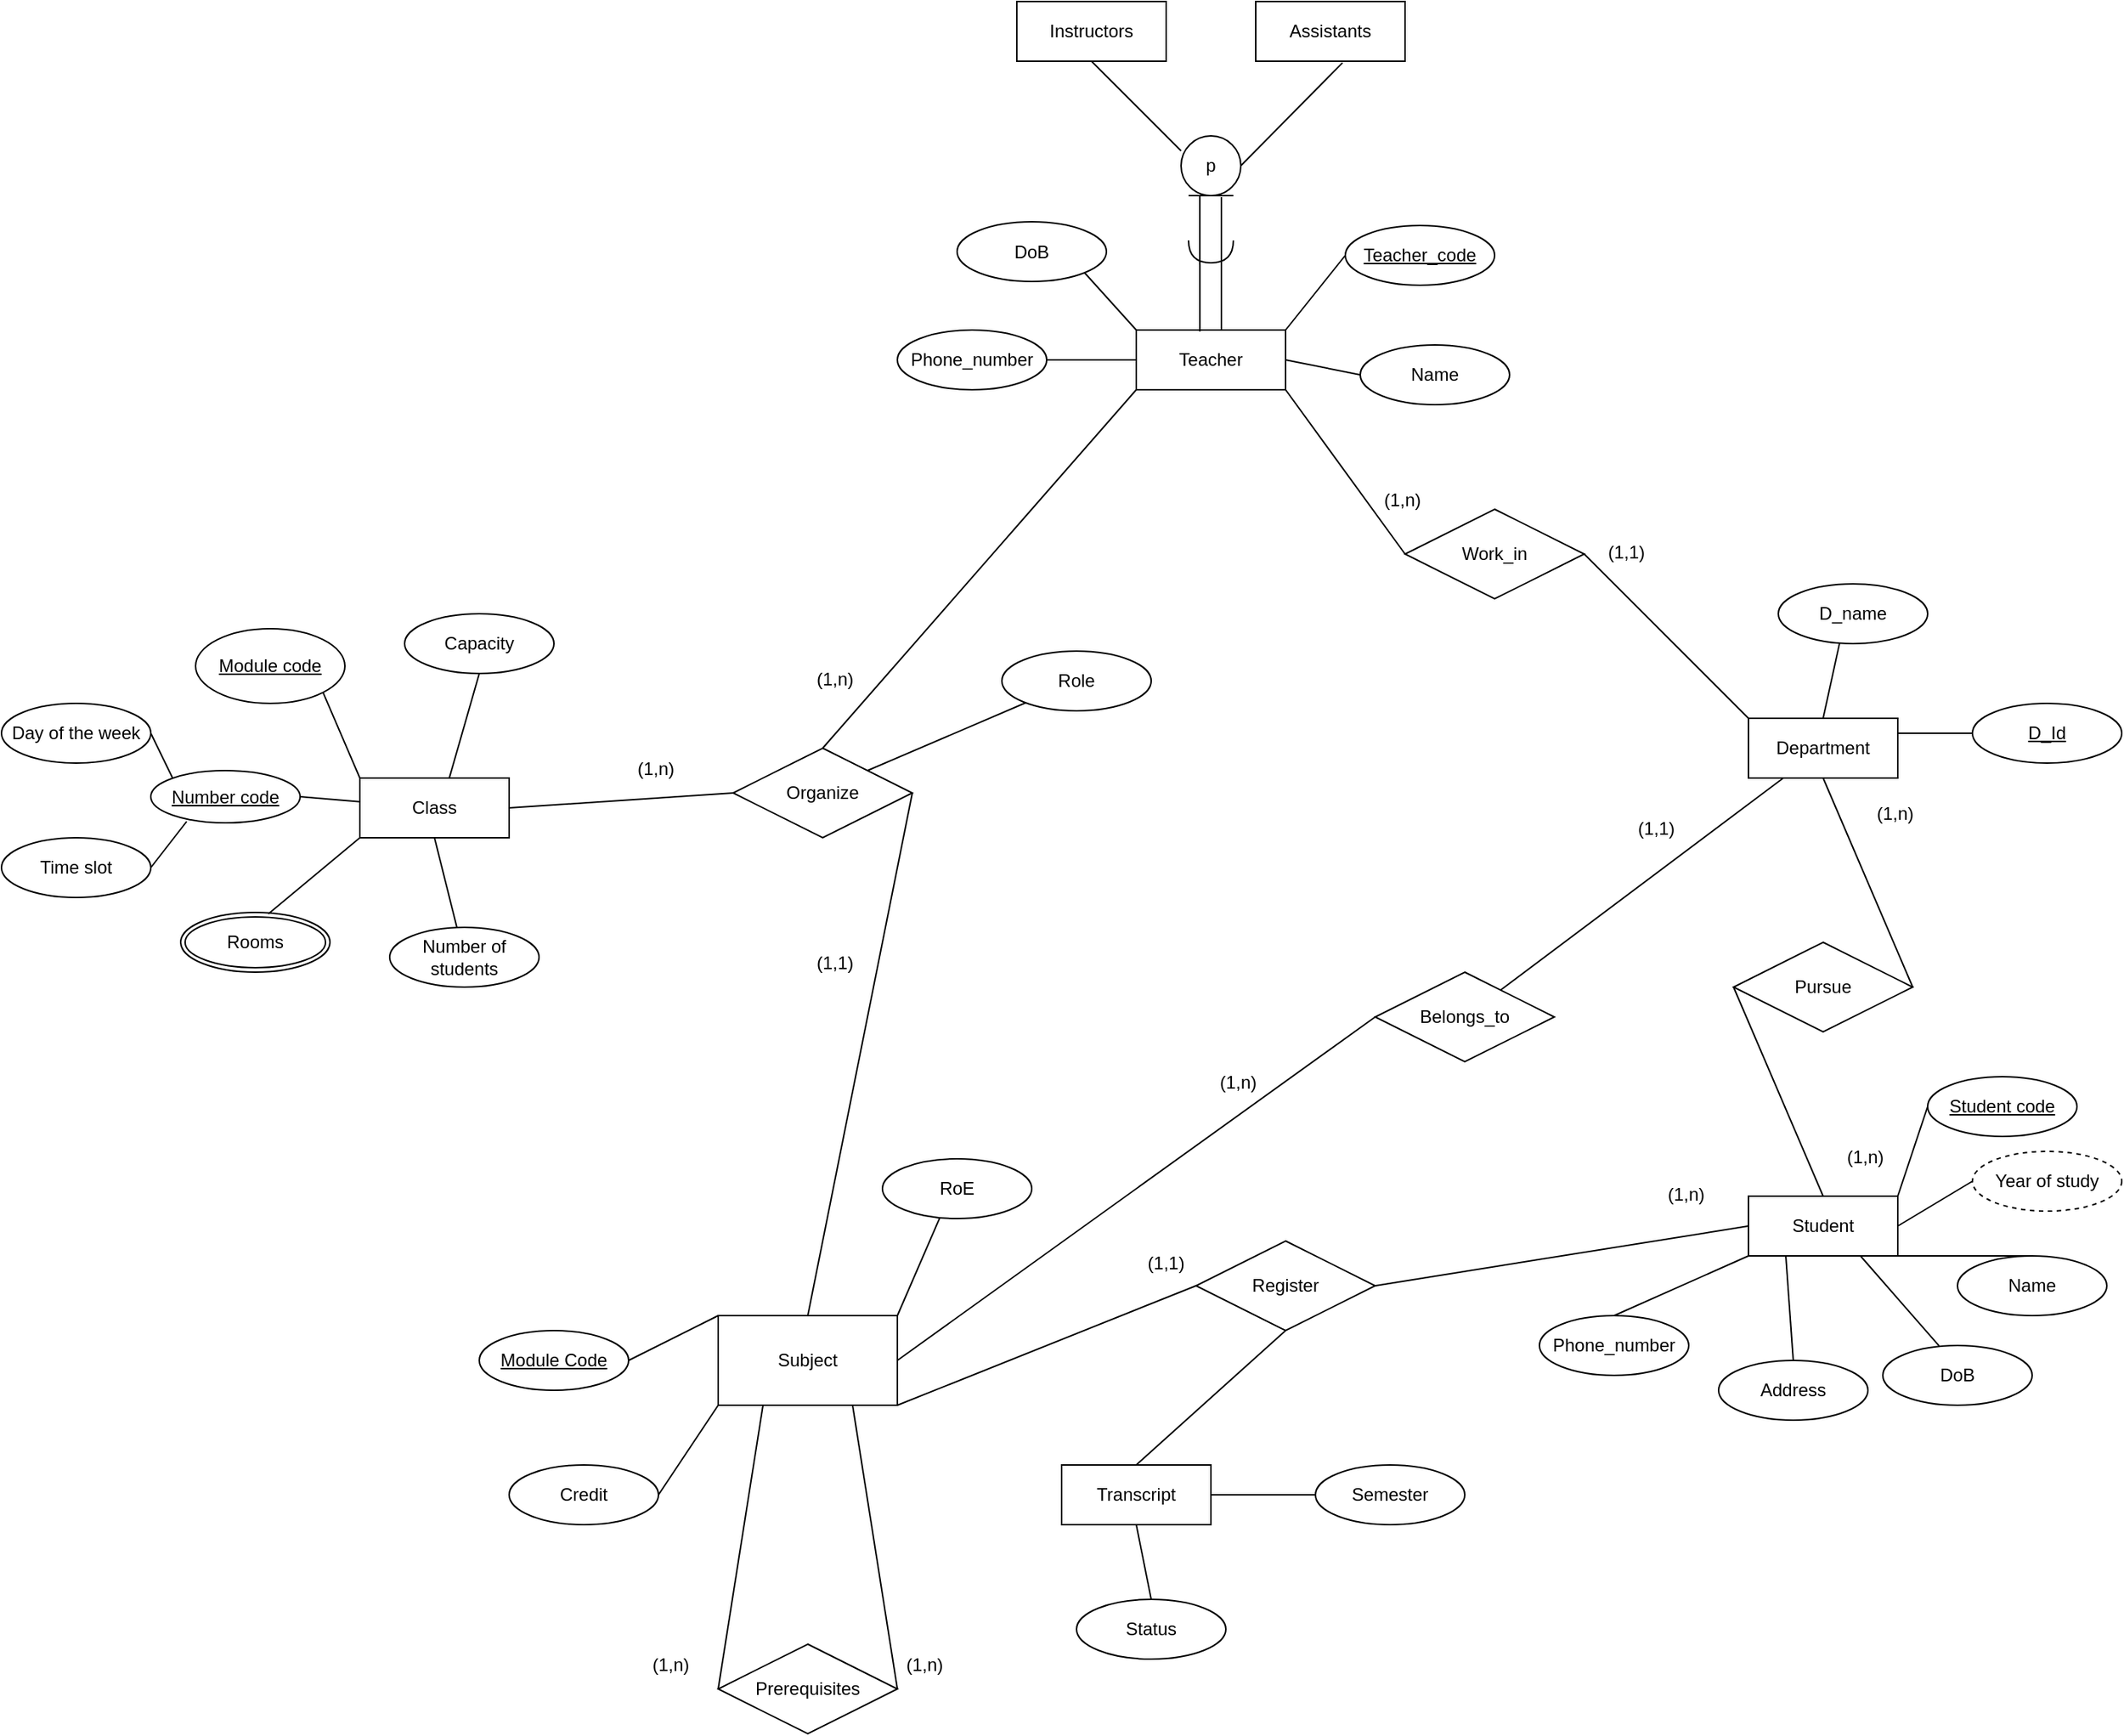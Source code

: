 <mxfile version="26.2.8">
  <diagram name="Trang-1" id="NKazr9CYUJBPmzPax3Bu">
    <mxGraphModel dx="2205" dy="2014" grid="1" gridSize="10" guides="1" tooltips="1" connect="1" arrows="1" fold="1" page="1" pageScale="1" pageWidth="827" pageHeight="1169" math="0" shadow="0">
      <root>
        <mxCell id="0" />
        <mxCell id="1" parent="0" />
        <mxCell id="vSpW32eqRQo1p6lTVh2Q-1" value="Subject" style="rounded=0;whiteSpace=wrap;html=1;" parent="1" vertex="1">
          <mxGeometry x="-160" y="650" width="120" height="60" as="geometry" />
        </mxCell>
        <mxCell id="vSpW32eqRQo1p6lTVh2Q-2" value="Module Code" style="ellipse;whiteSpace=wrap;html=1;align=center;fontStyle=4;" parent="1" vertex="1">
          <mxGeometry x="-320" y="660" width="100" height="40" as="geometry" />
        </mxCell>
        <mxCell id="vSpW32eqRQo1p6lTVh2Q-3" value="" style="endArrow=none;html=1;rounded=0;entryX=0;entryY=0;entryDx=0;entryDy=0;" parent="1" target="vSpW32eqRQo1p6lTVh2Q-1" edge="1">
          <mxGeometry width="50" height="50" relative="1" as="geometry">
            <mxPoint x="-220" y="680" as="sourcePoint" />
            <mxPoint x="440" y="340" as="targetPoint" />
          </mxGeometry>
        </mxCell>
        <mxCell id="vSpW32eqRQo1p6lTVh2Q-4" value="Belongs_to" style="shape=rhombus;perimeter=rhombusPerimeter;whiteSpace=wrap;html=1;align=center;" parent="1" vertex="1">
          <mxGeometry x="280" y="420" width="120" height="60" as="geometry" />
        </mxCell>
        <mxCell id="vSpW32eqRQo1p6lTVh2Q-5" value="" style="endArrow=none;html=1;rounded=0;entryX=0;entryY=0.5;entryDx=0;entryDy=0;exitX=1;exitY=0.5;exitDx=0;exitDy=0;" parent="1" source="vSpW32eqRQo1p6lTVh2Q-1" target="vSpW32eqRQo1p6lTVh2Q-4" edge="1">
          <mxGeometry relative="1" as="geometry">
            <mxPoint x="330" y="370" as="sourcePoint" />
            <mxPoint x="490" y="370" as="targetPoint" />
          </mxGeometry>
        </mxCell>
        <mxCell id="vSpW32eqRQo1p6lTVh2Q-6" value="" style="endArrow=none;html=1;rounded=0;" parent="1" source="vSpW32eqRQo1p6lTVh2Q-4" target="vSpW32eqRQo1p6lTVh2Q-7" edge="1">
          <mxGeometry relative="1" as="geometry">
            <mxPoint x="330" y="370" as="sourcePoint" />
            <mxPoint x="490" y="370" as="targetPoint" />
          </mxGeometry>
        </mxCell>
        <mxCell id="vSpW32eqRQo1p6lTVh2Q-7" value="Department" style="whiteSpace=wrap;html=1;align=center;" parent="1" vertex="1">
          <mxGeometry x="530" y="250" width="100" height="40" as="geometry" />
        </mxCell>
        <mxCell id="vSpW32eqRQo1p6lTVh2Q-8" value="(1,1)" style="text;strokeColor=none;fillColor=none;spacingLeft=4;spacingRight=4;overflow=hidden;rotatable=0;points=[[0,0.5],[1,0.5]];portConstraint=eastwest;fontSize=12;whiteSpace=wrap;html=1;" parent="1" vertex="1">
          <mxGeometry x="450" y="310" width="40" height="30" as="geometry" />
        </mxCell>
        <mxCell id="vSpW32eqRQo1p6lTVh2Q-9" value="(1,n)" style="text;strokeColor=none;fillColor=none;spacingLeft=4;spacingRight=4;overflow=hidden;rotatable=0;points=[[0,0.5],[1,0.5]];portConstraint=eastwest;fontSize=12;whiteSpace=wrap;html=1;" parent="1" vertex="1">
          <mxGeometry x="280" y="90" width="40" height="30" as="geometry" />
        </mxCell>
        <mxCell id="vSpW32eqRQo1p6lTVh2Q-10" value="Student" style="whiteSpace=wrap;html=1;align=center;" parent="1" vertex="1">
          <mxGeometry x="530" y="570" width="100" height="40" as="geometry" />
        </mxCell>
        <mxCell id="vSpW32eqRQo1p6lTVh2Q-11" value="Pursue" style="shape=rhombus;perimeter=rhombusPerimeter;whiteSpace=wrap;html=1;align=center;" parent="1" vertex="1">
          <mxGeometry x="520" y="400" width="120" height="60" as="geometry" />
        </mxCell>
        <mxCell id="vSpW32eqRQo1p6lTVh2Q-14" value="" style="endArrow=none;html=1;rounded=0;entryX=1;entryY=0.5;entryDx=0;entryDy=0;exitX=0.5;exitY=1;exitDx=0;exitDy=0;" parent="1" source="vSpW32eqRQo1p6lTVh2Q-7" target="vSpW32eqRQo1p6lTVh2Q-11" edge="1">
          <mxGeometry relative="1" as="geometry">
            <mxPoint x="330" y="370" as="sourcePoint" />
            <mxPoint x="490" y="370" as="targetPoint" />
          </mxGeometry>
        </mxCell>
        <mxCell id="vSpW32eqRQo1p6lTVh2Q-15" value="" style="endArrow=none;html=1;rounded=0;entryX=0.5;entryY=0;entryDx=0;entryDy=0;exitX=0;exitY=0.5;exitDx=0;exitDy=0;" parent="1" source="vSpW32eqRQo1p6lTVh2Q-11" target="vSpW32eqRQo1p6lTVh2Q-10" edge="1">
          <mxGeometry relative="1" as="geometry">
            <mxPoint x="330" y="370" as="sourcePoint" />
            <mxPoint x="490" y="370" as="targetPoint" />
          </mxGeometry>
        </mxCell>
        <mxCell id="vSpW32eqRQo1p6lTVh2Q-16" value="(1,n)" style="text;strokeColor=none;fillColor=none;spacingLeft=4;spacingRight=4;overflow=hidden;rotatable=0;points=[[0,0.5],[1,0.5]];portConstraint=eastwest;fontSize=12;whiteSpace=wrap;html=1;" parent="1" vertex="1">
          <mxGeometry x="610" y="300" width="40" height="30" as="geometry" />
        </mxCell>
        <mxCell id="vSpW32eqRQo1p6lTVh2Q-17" value="(1,n)" style="text;strokeColor=none;fillColor=none;spacingLeft=4;spacingRight=4;overflow=hidden;rotatable=0;points=[[0,0.5],[1,0.5]];portConstraint=eastwest;fontSize=12;whiteSpace=wrap;html=1;" parent="1" vertex="1">
          <mxGeometry x="590" y="530" width="40" height="30" as="geometry" />
        </mxCell>
        <mxCell id="vSpW32eqRQo1p6lTVh2Q-18" value="Student code" style="ellipse;whiteSpace=wrap;html=1;align=center;fontStyle=4;" parent="1" vertex="1">
          <mxGeometry x="650" y="490" width="100" height="40" as="geometry" />
        </mxCell>
        <mxCell id="vSpW32eqRQo1p6lTVh2Q-19" value="" style="endArrow=none;html=1;rounded=0;entryX=0;entryY=0.5;entryDx=0;entryDy=0;exitX=1;exitY=0;exitDx=0;exitDy=0;" parent="1" source="vSpW32eqRQo1p6lTVh2Q-10" target="vSpW32eqRQo1p6lTVh2Q-18" edge="1">
          <mxGeometry relative="1" as="geometry">
            <mxPoint x="330" y="370" as="sourcePoint" />
            <mxPoint x="490" y="370" as="targetPoint" />
          </mxGeometry>
        </mxCell>
        <mxCell id="vSpW32eqRQo1p6lTVh2Q-20" value="Year of study" style="ellipse;whiteSpace=wrap;html=1;align=center;dashed=1;" parent="1" vertex="1">
          <mxGeometry x="680" y="540" width="100" height="40" as="geometry" />
        </mxCell>
        <mxCell id="vSpW32eqRQo1p6lTVh2Q-21" value="" style="endArrow=none;html=1;rounded=0;entryX=0;entryY=0.5;entryDx=0;entryDy=0;exitX=1;exitY=0.5;exitDx=0;exitDy=0;" parent="1" source="vSpW32eqRQo1p6lTVh2Q-10" target="vSpW32eqRQo1p6lTVh2Q-20" edge="1">
          <mxGeometry relative="1" as="geometry">
            <mxPoint x="330" y="370" as="sourcePoint" />
            <mxPoint x="490" y="370" as="targetPoint" />
          </mxGeometry>
        </mxCell>
        <mxCell id="vSpW32eqRQo1p6lTVh2Q-23" value="Credit" style="ellipse;whiteSpace=wrap;html=1;align=center;" parent="1" vertex="1">
          <mxGeometry x="-300" y="750" width="100" height="40" as="geometry" />
        </mxCell>
        <mxCell id="vSpW32eqRQo1p6lTVh2Q-24" value="" style="endArrow=none;html=1;rounded=0;exitX=1;exitY=0.5;exitDx=0;exitDy=0;entryX=0;entryY=1;entryDx=0;entryDy=0;" parent="1" source="vSpW32eqRQo1p6lTVh2Q-23" target="vSpW32eqRQo1p6lTVh2Q-1" edge="1">
          <mxGeometry relative="1" as="geometry">
            <mxPoint x="340" y="360" as="sourcePoint" />
            <mxPoint x="500" y="360" as="targetPoint" />
          </mxGeometry>
        </mxCell>
        <mxCell id="vSpW32eqRQo1p6lTVh2Q-25" value="" style="endArrow=none;html=1;rounded=0;exitX=0;exitY=0.5;exitDx=0;exitDy=0;entryX=0.25;entryY=1;entryDx=0;entryDy=0;" parent="1" source="6daV8mBaT8eW-QT_xPf7-5" target="vSpW32eqRQo1p6lTVh2Q-1" edge="1">
          <mxGeometry relative="1" as="geometry">
            <mxPoint x="240" y="150" as="sourcePoint" />
            <mxPoint x="500" y="360" as="targetPoint" />
          </mxGeometry>
        </mxCell>
        <mxCell id="vSpW32eqRQo1p6lTVh2Q-27" value="RoE" style="ellipse;whiteSpace=wrap;html=1;align=center;" parent="1" vertex="1">
          <mxGeometry x="-50" y="545" width="100" height="40" as="geometry" />
        </mxCell>
        <mxCell id="vSpW32eqRQo1p6lTVh2Q-28" value="" style="endArrow=none;html=1;rounded=0;exitX=1;exitY=0;exitDx=0;exitDy=0;entryX=0.383;entryY=0.992;entryDx=0;entryDy=0;entryPerimeter=0;" parent="1" source="vSpW32eqRQo1p6lTVh2Q-1" target="vSpW32eqRQo1p6lTVh2Q-27" edge="1">
          <mxGeometry relative="1" as="geometry">
            <mxPoint x="340" y="360" as="sourcePoint" />
            <mxPoint x="500" y="360" as="targetPoint" />
          </mxGeometry>
        </mxCell>
        <mxCell id="vSpW32eqRQo1p6lTVh2Q-29" value="Register" style="shape=rhombus;perimeter=rhombusPerimeter;whiteSpace=wrap;html=1;align=center;" parent="1" vertex="1">
          <mxGeometry x="160" y="600" width="120" height="60" as="geometry" />
        </mxCell>
        <mxCell id="vSpW32eqRQo1p6lTVh2Q-30" value="" style="endArrow=none;html=1;rounded=0;exitX=1;exitY=1;exitDx=0;exitDy=0;entryX=0;entryY=0.5;entryDx=0;entryDy=0;" parent="1" source="vSpW32eqRQo1p6lTVh2Q-1" target="vSpW32eqRQo1p6lTVh2Q-29" edge="1">
          <mxGeometry relative="1" as="geometry">
            <mxPoint x="340" y="360" as="sourcePoint" />
            <mxPoint x="500" y="360" as="targetPoint" />
          </mxGeometry>
        </mxCell>
        <mxCell id="vSpW32eqRQo1p6lTVh2Q-31" value="" style="endArrow=none;html=1;rounded=0;exitX=1;exitY=0.5;exitDx=0;exitDy=0;entryX=0;entryY=0.5;entryDx=0;entryDy=0;" parent="1" source="vSpW32eqRQo1p6lTVh2Q-29" target="vSpW32eqRQo1p6lTVh2Q-10" edge="1">
          <mxGeometry relative="1" as="geometry">
            <mxPoint x="340" y="360" as="sourcePoint" />
            <mxPoint x="500" y="360" as="targetPoint" />
          </mxGeometry>
        </mxCell>
        <mxCell id="vSpW32eqRQo1p6lTVh2Q-32" value="(1,n)" style="text;strokeColor=none;fillColor=none;spacingLeft=4;spacingRight=4;overflow=hidden;rotatable=0;points=[[0,0.5],[1,0.5]];portConstraint=eastwest;fontSize=12;whiteSpace=wrap;html=1;" parent="1" vertex="1">
          <mxGeometry x="170" y="480" width="40" height="30" as="geometry" />
        </mxCell>
        <mxCell id="vSpW32eqRQo1p6lTVh2Q-33" value="(1,n)" style="text;strokeColor=none;fillColor=none;spacingLeft=4;spacingRight=4;overflow=hidden;rotatable=0;points=[[0,0.5],[1,0.5]];portConstraint=eastwest;fontSize=12;whiteSpace=wrap;html=1;" parent="1" vertex="1">
          <mxGeometry x="470" y="555" width="40" height="30" as="geometry" />
        </mxCell>
        <mxCell id="vSpW32eqRQo1p6lTVh2Q-34" value="" style="endArrow=none;html=1;rounded=0;entryX=0.5;entryY=1;entryDx=0;entryDy=0;exitX=0.5;exitY=0;exitDx=0;exitDy=0;" parent="1" source="vSpW32eqRQo1p6lTVh2Q-35" target="vSpW32eqRQo1p6lTVh2Q-29" edge="1">
          <mxGeometry relative="1" as="geometry">
            <mxPoint x="120" y="570" as="sourcePoint" />
            <mxPoint x="500" y="360" as="targetPoint" />
          </mxGeometry>
        </mxCell>
        <mxCell id="vSpW32eqRQo1p6lTVh2Q-35" value="Transcript" style="whiteSpace=wrap;html=1;align=center;" parent="1" vertex="1">
          <mxGeometry x="70" y="750" width="100" height="40" as="geometry" />
        </mxCell>
        <mxCell id="vSpW32eqRQo1p6lTVh2Q-36" value="Semester" style="ellipse;whiteSpace=wrap;html=1;align=center;" parent="1" vertex="1">
          <mxGeometry x="240" y="750" width="100" height="40" as="geometry" />
        </mxCell>
        <mxCell id="vSpW32eqRQo1p6lTVh2Q-37" value="" style="endArrow=none;html=1;rounded=0;exitX=1;exitY=0.5;exitDx=0;exitDy=0;entryX=0;entryY=0.5;entryDx=0;entryDy=0;" parent="1" source="vSpW32eqRQo1p6lTVh2Q-35" target="vSpW32eqRQo1p6lTVh2Q-36" edge="1">
          <mxGeometry relative="1" as="geometry">
            <mxPoint x="340" y="360" as="sourcePoint" />
            <mxPoint x="500" y="360" as="targetPoint" />
          </mxGeometry>
        </mxCell>
        <mxCell id="vSpW32eqRQo1p6lTVh2Q-38" value="Status" style="ellipse;whiteSpace=wrap;html=1;align=center;" parent="1" vertex="1">
          <mxGeometry x="80" y="840" width="100" height="40" as="geometry" />
        </mxCell>
        <mxCell id="vSpW32eqRQo1p6lTVh2Q-39" value="" style="endArrow=none;html=1;rounded=0;exitX=0.5;exitY=1;exitDx=0;exitDy=0;entryX=0.5;entryY=0;entryDx=0;entryDy=0;" parent="1" source="vSpW32eqRQo1p6lTVh2Q-35" target="vSpW32eqRQo1p6lTVh2Q-38" edge="1">
          <mxGeometry relative="1" as="geometry">
            <mxPoint x="340" y="460" as="sourcePoint" />
            <mxPoint x="500" y="460" as="targetPoint" />
          </mxGeometry>
        </mxCell>
        <mxCell id="vSpW32eqRQo1p6lTVh2Q-40" value="Name" style="ellipse;whiteSpace=wrap;html=1;align=center;" parent="1" vertex="1">
          <mxGeometry x="670" y="610" width="100" height="40" as="geometry" />
        </mxCell>
        <mxCell id="vSpW32eqRQo1p6lTVh2Q-41" value="" style="endArrow=none;html=1;rounded=0;entryX=0.5;entryY=0;entryDx=0;entryDy=0;exitX=1;exitY=1;exitDx=0;exitDy=0;" parent="1" source="vSpW32eqRQo1p6lTVh2Q-10" target="vSpW32eqRQo1p6lTVh2Q-40" edge="1">
          <mxGeometry relative="1" as="geometry">
            <mxPoint x="340" y="460" as="sourcePoint" />
            <mxPoint x="500" y="460" as="targetPoint" />
          </mxGeometry>
        </mxCell>
        <mxCell id="vSpW32eqRQo1p6lTVh2Q-42" value="Phone_number" style="ellipse;whiteSpace=wrap;html=1;align=center;" parent="1" vertex="1">
          <mxGeometry x="390" y="650" width="100" height="40" as="geometry" />
        </mxCell>
        <mxCell id="vSpW32eqRQo1p6lTVh2Q-43" value="Address" style="ellipse;whiteSpace=wrap;html=1;align=center;" parent="1" vertex="1">
          <mxGeometry x="510" y="680" width="100" height="40" as="geometry" />
        </mxCell>
        <mxCell id="vSpW32eqRQo1p6lTVh2Q-44" value="DoB" style="ellipse;whiteSpace=wrap;html=1;align=center;" parent="1" vertex="1">
          <mxGeometry x="620" y="670" width="100" height="40" as="geometry" />
        </mxCell>
        <mxCell id="vSpW32eqRQo1p6lTVh2Q-45" value="" style="endArrow=none;html=1;rounded=0;entryX=0.377;entryY=0.008;entryDx=0;entryDy=0;entryPerimeter=0;exitX=0.75;exitY=1;exitDx=0;exitDy=0;" parent="1" source="vSpW32eqRQo1p6lTVh2Q-10" target="vSpW32eqRQo1p6lTVh2Q-44" edge="1">
          <mxGeometry relative="1" as="geometry">
            <mxPoint x="340" y="460" as="sourcePoint" />
            <mxPoint x="500" y="460" as="targetPoint" />
          </mxGeometry>
        </mxCell>
        <mxCell id="vSpW32eqRQo1p6lTVh2Q-46" value="" style="endArrow=none;html=1;rounded=0;entryX=0.5;entryY=0;entryDx=0;entryDy=0;exitX=0.25;exitY=1;exitDx=0;exitDy=0;" parent="1" source="vSpW32eqRQo1p6lTVh2Q-10" target="vSpW32eqRQo1p6lTVh2Q-43" edge="1">
          <mxGeometry relative="1" as="geometry">
            <mxPoint x="340" y="460" as="sourcePoint" />
            <mxPoint x="500" y="460" as="targetPoint" />
          </mxGeometry>
        </mxCell>
        <mxCell id="vSpW32eqRQo1p6lTVh2Q-47" value="" style="endArrow=none;html=1;rounded=0;entryX=0.5;entryY=0;entryDx=0;entryDy=0;exitX=0;exitY=1;exitDx=0;exitDy=0;" parent="1" source="vSpW32eqRQo1p6lTVh2Q-10" target="vSpW32eqRQo1p6lTVh2Q-42" edge="1">
          <mxGeometry relative="1" as="geometry">
            <mxPoint x="340" y="460" as="sourcePoint" />
            <mxPoint x="500" y="460" as="targetPoint" />
          </mxGeometry>
        </mxCell>
        <mxCell id="vSpW32eqRQo1p6lTVh2Q-48" value="D_name" style="ellipse;whiteSpace=wrap;html=1;align=center;" parent="1" vertex="1">
          <mxGeometry x="550" y="160" width="100" height="40" as="geometry" />
        </mxCell>
        <mxCell id="vSpW32eqRQo1p6lTVh2Q-49" value="" style="endArrow=none;html=1;rounded=0;entryX=0.41;entryY=0.992;entryDx=0;entryDy=0;entryPerimeter=0;exitX=0.5;exitY=0;exitDx=0;exitDy=0;" parent="1" source="vSpW32eqRQo1p6lTVh2Q-7" target="vSpW32eqRQo1p6lTVh2Q-48" edge="1">
          <mxGeometry relative="1" as="geometry">
            <mxPoint x="340" y="460" as="sourcePoint" />
            <mxPoint x="500" y="460" as="targetPoint" />
          </mxGeometry>
        </mxCell>
        <mxCell id="vSpW32eqRQo1p6lTVh2Q-50" value="(1,1)" style="text;html=1;align=center;verticalAlign=middle;whiteSpace=wrap;rounded=0;" parent="1" vertex="1">
          <mxGeometry x="110" y="600" width="60" height="30" as="geometry" />
        </mxCell>
        <mxCell id="vSpW32eqRQo1p6lTVh2Q-51" value="Class" style="whiteSpace=wrap;html=1;align=center;" parent="1" vertex="1">
          <mxGeometry x="-400" y="290" width="100" height="40" as="geometry" />
        </mxCell>
        <mxCell id="vSpW32eqRQo1p6lTVh2Q-52" value="Number code" style="ellipse;whiteSpace=wrap;html=1;align=center;fontStyle=4;" parent="1" vertex="1">
          <mxGeometry x="-540" y="285" width="100" height="35" as="geometry" />
        </mxCell>
        <mxCell id="vSpW32eqRQo1p6lTVh2Q-53" value="Module code" style="ellipse;whiteSpace=wrap;html=1;align=center;fontStyle=4;" parent="1" vertex="1">
          <mxGeometry x="-510" y="190" width="100" height="50" as="geometry" />
        </mxCell>
        <mxCell id="vSpW32eqRQo1p6lTVh2Q-54" value="Day of the week" style="ellipse;whiteSpace=wrap;html=1;align=center;" parent="1" vertex="1">
          <mxGeometry x="-640" y="240" width="100" height="40" as="geometry" />
        </mxCell>
        <mxCell id="vSpW32eqRQo1p6lTVh2Q-55" value="Time slot" style="ellipse;whiteSpace=wrap;html=1;align=center;" parent="1" vertex="1">
          <mxGeometry x="-640" y="330" width="100" height="40" as="geometry" />
        </mxCell>
        <mxCell id="vSpW32eqRQo1p6lTVh2Q-56" value="Rooms" style="ellipse;shape=doubleEllipse;margin=3;whiteSpace=wrap;html=1;align=center;" parent="1" vertex="1">
          <mxGeometry x="-520" y="380" width="100" height="40" as="geometry" />
        </mxCell>
        <mxCell id="vSpW32eqRQo1p6lTVh2Q-57" value="" style="endArrow=none;html=1;rounded=0;exitX=0.587;exitY=0.025;exitDx=0;exitDy=0;exitPerimeter=0;entryX=0;entryY=1;entryDx=0;entryDy=0;" parent="1" source="vSpW32eqRQo1p6lTVh2Q-56" target="vSpW32eqRQo1p6lTVh2Q-51" edge="1">
          <mxGeometry relative="1" as="geometry">
            <mxPoint x="-120" y="350" as="sourcePoint" />
            <mxPoint x="40" y="350" as="targetPoint" />
          </mxGeometry>
        </mxCell>
        <mxCell id="vSpW32eqRQo1p6lTVh2Q-58" value="" style="endArrow=none;html=1;rounded=0;exitX=1;exitY=0.5;exitDx=0;exitDy=0;entryX=0.24;entryY=0.975;entryDx=0;entryDy=0;entryPerimeter=0;" parent="1" source="vSpW32eqRQo1p6lTVh2Q-55" target="vSpW32eqRQo1p6lTVh2Q-52" edge="1">
          <mxGeometry relative="1" as="geometry">
            <mxPoint x="-120" y="350" as="sourcePoint" />
            <mxPoint x="40" y="350" as="targetPoint" />
          </mxGeometry>
        </mxCell>
        <mxCell id="vSpW32eqRQo1p6lTVh2Q-59" value="" style="endArrow=none;html=1;rounded=0;exitX=1;exitY=0.5;exitDx=0;exitDy=0;entryX=0;entryY=0;entryDx=0;entryDy=0;" parent="1" source="vSpW32eqRQo1p6lTVh2Q-54" target="vSpW32eqRQo1p6lTVh2Q-52" edge="1">
          <mxGeometry relative="1" as="geometry">
            <mxPoint x="-120" y="350" as="sourcePoint" />
            <mxPoint x="40" y="350" as="targetPoint" />
          </mxGeometry>
        </mxCell>
        <mxCell id="vSpW32eqRQo1p6lTVh2Q-60" value="" style="endArrow=none;html=1;rounded=0;exitX=1;exitY=1;exitDx=0;exitDy=0;entryX=0;entryY=0;entryDx=0;entryDy=0;" parent="1" source="vSpW32eqRQo1p6lTVh2Q-53" target="vSpW32eqRQo1p6lTVh2Q-51" edge="1">
          <mxGeometry relative="1" as="geometry">
            <mxPoint x="-120" y="350" as="sourcePoint" />
            <mxPoint x="40" y="350" as="targetPoint" />
          </mxGeometry>
        </mxCell>
        <mxCell id="vSpW32eqRQo1p6lTVh2Q-61" value="" style="endArrow=none;html=1;rounded=0;exitX=1;exitY=0.5;exitDx=0;exitDy=0;" parent="1" source="vSpW32eqRQo1p6lTVh2Q-52" target="vSpW32eqRQo1p6lTVh2Q-51" edge="1">
          <mxGeometry relative="1" as="geometry">
            <mxPoint x="-120" y="350" as="sourcePoint" />
            <mxPoint x="40" y="350" as="targetPoint" />
          </mxGeometry>
        </mxCell>
        <mxCell id="vSpW32eqRQo1p6lTVh2Q-63" value="" style="endArrow=none;html=1;rounded=0;exitX=0.5;exitY=1;exitDx=0;exitDy=0;" parent="1" source="vSpW32eqRQo1p6lTVh2Q-51" target="6daV8mBaT8eW-QT_xPf7-2" edge="1">
          <mxGeometry relative="1" as="geometry">
            <mxPoint x="-120" y="350" as="sourcePoint" />
            <mxPoint x="-340" y="410" as="targetPoint" />
          </mxGeometry>
        </mxCell>
        <mxCell id="vSpW32eqRQo1p6lTVh2Q-64" value="Organize" style="shape=rhombus;perimeter=rhombusPerimeter;whiteSpace=wrap;html=1;align=center;" parent="1" vertex="1">
          <mxGeometry x="-150" y="270" width="120" height="60" as="geometry" />
        </mxCell>
        <mxCell id="vSpW32eqRQo1p6lTVh2Q-65" value="" style="endArrow=none;html=1;rounded=0;exitX=1;exitY=0.5;exitDx=0;exitDy=0;entryX=0;entryY=0.5;entryDx=0;entryDy=0;" parent="1" source="vSpW32eqRQo1p6lTVh2Q-51" target="vSpW32eqRQo1p6lTVh2Q-64" edge="1">
          <mxGeometry relative="1" as="geometry">
            <mxPoint x="80" y="460" as="sourcePoint" />
            <mxPoint x="240" y="460" as="targetPoint" />
          </mxGeometry>
        </mxCell>
        <mxCell id="vSpW32eqRQo1p6lTVh2Q-66" value="" style="endArrow=none;html=1;rounded=0;exitX=1;exitY=0.5;exitDx=0;exitDy=0;entryX=0.5;entryY=0;entryDx=0;entryDy=0;" parent="1" source="vSpW32eqRQo1p6lTVh2Q-64" target="vSpW32eqRQo1p6lTVh2Q-1" edge="1">
          <mxGeometry relative="1" as="geometry">
            <mxPoint x="80" y="460" as="sourcePoint" />
            <mxPoint x="240" y="460" as="targetPoint" />
          </mxGeometry>
        </mxCell>
        <mxCell id="vSpW32eqRQo1p6lTVh2Q-67" value="(1,1)" style="text;strokeColor=none;fillColor=none;spacingLeft=4;spacingRight=4;overflow=hidden;rotatable=0;points=[[0,0.5],[1,0.5]];portConstraint=eastwest;fontSize=12;whiteSpace=wrap;html=1;" parent="1" vertex="1">
          <mxGeometry x="-100" y="400" width="40" height="30" as="geometry" />
        </mxCell>
        <mxCell id="vSpW32eqRQo1p6lTVh2Q-68" value="(1,n)" style="text;strokeColor=none;fillColor=none;spacingLeft=4;spacingRight=4;overflow=hidden;rotatable=0;points=[[0,0.5],[1,0.5]];portConstraint=eastwest;fontSize=12;whiteSpace=wrap;html=1;" parent="1" vertex="1">
          <mxGeometry x="-220" y="270" width="40" height="30" as="geometry" />
        </mxCell>
        <mxCell id="6daV8mBaT8eW-QT_xPf7-1" value="Capacity" style="ellipse;whiteSpace=wrap;html=1;align=center;" vertex="1" parent="1">
          <mxGeometry x="-370" y="180" width="100" height="40" as="geometry" />
        </mxCell>
        <mxCell id="6daV8mBaT8eW-QT_xPf7-2" value="Number of students" style="ellipse;whiteSpace=wrap;html=1;align=center;" vertex="1" parent="1">
          <mxGeometry x="-380" y="390" width="100" height="40" as="geometry" />
        </mxCell>
        <mxCell id="6daV8mBaT8eW-QT_xPf7-4" value="" style="endArrow=none;html=1;rounded=0;exitX=0.5;exitY=1;exitDx=0;exitDy=0;entryX=0.6;entryY=-0.008;entryDx=0;entryDy=0;entryPerimeter=0;" edge="1" parent="1" source="6daV8mBaT8eW-QT_xPf7-1" target="vSpW32eqRQo1p6lTVh2Q-51">
          <mxGeometry relative="1" as="geometry">
            <mxPoint x="-120" y="390" as="sourcePoint" />
            <mxPoint x="40" y="390" as="targetPoint" />
          </mxGeometry>
        </mxCell>
        <mxCell id="6daV8mBaT8eW-QT_xPf7-5" value="Prerequisites" style="shape=rhombus;perimeter=rhombusPerimeter;whiteSpace=wrap;html=1;align=center;" vertex="1" parent="1">
          <mxGeometry x="-160" y="870" width="120" height="60" as="geometry" />
        </mxCell>
        <mxCell id="6daV8mBaT8eW-QT_xPf7-6" value="" style="endArrow=none;html=1;rounded=0;entryX=0.75;entryY=1;entryDx=0;entryDy=0;exitX=1;exitY=0.5;exitDx=0;exitDy=0;" edge="1" parent="1" source="6daV8mBaT8eW-QT_xPf7-5" target="vSpW32eqRQo1p6lTVh2Q-1">
          <mxGeometry relative="1" as="geometry">
            <mxPoint x="180" as="sourcePoint" />
            <mxPoint x="340" as="targetPoint" />
          </mxGeometry>
        </mxCell>
        <mxCell id="6daV8mBaT8eW-QT_xPf7-7" value="(1,n)" style="text;strokeColor=none;fillColor=none;spacingLeft=4;spacingRight=4;overflow=hidden;rotatable=0;points=[[0,0.5],[1,0.5]];portConstraint=eastwest;fontSize=12;whiteSpace=wrap;html=1;" vertex="1" parent="1">
          <mxGeometry x="-40" y="870" width="40" height="30" as="geometry" />
        </mxCell>
        <mxCell id="6daV8mBaT8eW-QT_xPf7-8" value="(1,n)" style="text;strokeColor=none;fillColor=none;spacingLeft=4;spacingRight=4;overflow=hidden;rotatable=0;points=[[0,0.5],[1,0.5]];portConstraint=eastwest;fontSize=12;whiteSpace=wrap;html=1;" vertex="1" parent="1">
          <mxGeometry x="-210" y="870" width="40" height="30" as="geometry" />
        </mxCell>
        <mxCell id="6daV8mBaT8eW-QT_xPf7-9" value="D_Id" style="ellipse;whiteSpace=wrap;html=1;align=center;fontStyle=4;" vertex="1" parent="1">
          <mxGeometry x="680" y="240" width="100" height="40" as="geometry" />
        </mxCell>
        <mxCell id="6daV8mBaT8eW-QT_xPf7-10" value="" style="endArrow=none;html=1;rounded=0;entryX=0;entryY=0.5;entryDx=0;entryDy=0;exitX=1;exitY=0.25;exitDx=0;exitDy=0;" edge="1" parent="1" source="vSpW32eqRQo1p6lTVh2Q-7" target="6daV8mBaT8eW-QT_xPf7-9">
          <mxGeometry relative="1" as="geometry">
            <mxPoint x="20" y="300" as="sourcePoint" />
            <mxPoint x="180" y="300" as="targetPoint" />
          </mxGeometry>
        </mxCell>
        <mxCell id="6daV8mBaT8eW-QT_xPf7-12" style="edgeStyle=orthogonalEdgeStyle;rounded=0;orthogonalLoop=1;jettySize=auto;html=1;exitX=0.5;exitY=1;exitDx=0;exitDy=0;" edge="1" parent="1" source="vSpW32eqRQo1p6lTVh2Q-23" target="vSpW32eqRQo1p6lTVh2Q-23">
          <mxGeometry relative="1" as="geometry" />
        </mxCell>
        <mxCell id="6daV8mBaT8eW-QT_xPf7-15" value="Teacher" style="whiteSpace=wrap;html=1;align=center;" vertex="1" parent="1">
          <mxGeometry x="120" y="-10" width="100" height="40" as="geometry" />
        </mxCell>
        <mxCell id="6daV8mBaT8eW-QT_xPf7-16" value="" style="shape=requiredInterface;html=1;verticalLabelPosition=bottom;sketch=0;direction=south;" vertex="1" parent="1">
          <mxGeometry x="155" y="-70" width="30" height="15" as="geometry" />
        </mxCell>
        <mxCell id="6daV8mBaT8eW-QT_xPf7-17" value="p" style="ellipse;shape=umlEntity;whiteSpace=wrap;html=1;" vertex="1" parent="1">
          <mxGeometry x="150" y="-140" width="40" height="40" as="geometry" />
        </mxCell>
        <mxCell id="6daV8mBaT8eW-QT_xPf7-20" value="" style="endArrow=none;html=1;rounded=0;entryX=0.426;entryY=0.026;entryDx=0;entryDy=0;exitX=0.314;exitY=1.013;exitDx=0;exitDy=0;exitPerimeter=0;entryPerimeter=0;" edge="1" parent="1" source="6daV8mBaT8eW-QT_xPf7-17" target="6daV8mBaT8eW-QT_xPf7-15">
          <mxGeometry relative="1" as="geometry">
            <mxPoint x="20" y="50" as="sourcePoint" />
            <mxPoint x="180" y="50" as="targetPoint" />
          </mxGeometry>
        </mxCell>
        <mxCell id="6daV8mBaT8eW-QT_xPf7-22" value="" style="endArrow=none;html=1;rounded=0;exitX=0.675;exitY=1.026;exitDx=0;exitDy=0;exitPerimeter=0;" edge="1" parent="1" source="6daV8mBaT8eW-QT_xPf7-17">
          <mxGeometry relative="1" as="geometry">
            <mxPoint x="180" y="-100" as="sourcePoint" />
            <mxPoint x="177" y="-10" as="targetPoint" />
          </mxGeometry>
        </mxCell>
        <mxCell id="6daV8mBaT8eW-QT_xPf7-27" value="Instructors" style="whiteSpace=wrap;html=1;align=center;" vertex="1" parent="1">
          <mxGeometry x="40" y="-230" width="100" height="40" as="geometry" />
        </mxCell>
        <mxCell id="6daV8mBaT8eW-QT_xPf7-28" value="Assistants" style="whiteSpace=wrap;html=1;align=center;" vertex="1" parent="1">
          <mxGeometry x="200" y="-230" width="100" height="40" as="geometry" />
        </mxCell>
        <mxCell id="6daV8mBaT8eW-QT_xPf7-29" value="" style="endArrow=none;html=1;rounded=0;entryX=1;entryY=0.5;entryDx=0;entryDy=0;exitX=0.581;exitY=1.026;exitDx=0;exitDy=0;exitPerimeter=0;" edge="1" parent="1" source="6daV8mBaT8eW-QT_xPf7-28" target="6daV8mBaT8eW-QT_xPf7-17">
          <mxGeometry relative="1" as="geometry">
            <mxPoint x="50" y="-170" as="sourcePoint" />
            <mxPoint x="210" y="-170" as="targetPoint" />
          </mxGeometry>
        </mxCell>
        <mxCell id="6daV8mBaT8eW-QT_xPf7-30" value="" style="endArrow=none;html=1;rounded=0;entryX=0;entryY=0.25;entryDx=0;entryDy=0;entryPerimeter=0;exitX=0.5;exitY=1;exitDx=0;exitDy=0;" edge="1" parent="1" source="6daV8mBaT8eW-QT_xPf7-27" target="6daV8mBaT8eW-QT_xPf7-17">
          <mxGeometry relative="1" as="geometry">
            <mxPoint x="50" y="-170" as="sourcePoint" />
            <mxPoint x="210" y="-170" as="targetPoint" />
          </mxGeometry>
        </mxCell>
        <mxCell id="6daV8mBaT8eW-QT_xPf7-31" value="Work_in" style="shape=rhombus;perimeter=rhombusPerimeter;whiteSpace=wrap;html=1;align=center;" vertex="1" parent="1">
          <mxGeometry x="300" y="110" width="120" height="60" as="geometry" />
        </mxCell>
        <mxCell id="6daV8mBaT8eW-QT_xPf7-32" value="" style="endArrow=none;html=1;rounded=0;entryX=0;entryY=0;entryDx=0;entryDy=0;exitX=1;exitY=0.5;exitDx=0;exitDy=0;" edge="1" parent="1" source="6daV8mBaT8eW-QT_xPf7-31" target="vSpW32eqRQo1p6lTVh2Q-7">
          <mxGeometry relative="1" as="geometry">
            <mxPoint x="160" y="50" as="sourcePoint" />
            <mxPoint x="320" y="50" as="targetPoint" />
          </mxGeometry>
        </mxCell>
        <mxCell id="6daV8mBaT8eW-QT_xPf7-33" value="" style="endArrow=none;html=1;rounded=0;entryX=0;entryY=0.5;entryDx=0;entryDy=0;exitX=1;exitY=1;exitDx=0;exitDy=0;" edge="1" parent="1" source="6daV8mBaT8eW-QT_xPf7-15" target="6daV8mBaT8eW-QT_xPf7-31">
          <mxGeometry relative="1" as="geometry">
            <mxPoint x="160" y="50" as="sourcePoint" />
            <mxPoint x="320" y="50" as="targetPoint" />
          </mxGeometry>
        </mxCell>
        <mxCell id="6daV8mBaT8eW-QT_xPf7-34" value="(1,1)" style="text;strokeColor=none;fillColor=none;spacingLeft=4;spacingRight=4;overflow=hidden;rotatable=0;points=[[0,0.5],[1,0.5]];portConstraint=eastwest;fontSize=12;whiteSpace=wrap;html=1;" vertex="1" parent="1">
          <mxGeometry x="430" y="125" width="40" height="30" as="geometry" />
        </mxCell>
        <mxCell id="6daV8mBaT8eW-QT_xPf7-35" value="" style="endArrow=none;html=1;rounded=0;exitX=0;exitY=1;exitDx=0;exitDy=0;entryX=0.5;entryY=0;entryDx=0;entryDy=0;" edge="1" parent="1" source="6daV8mBaT8eW-QT_xPf7-15" target="vSpW32eqRQo1p6lTVh2Q-64">
          <mxGeometry relative="1" as="geometry">
            <mxPoint x="160" y="150" as="sourcePoint" />
            <mxPoint x="320" y="150" as="targetPoint" />
          </mxGeometry>
        </mxCell>
        <mxCell id="6daV8mBaT8eW-QT_xPf7-36" value="(1,n)" style="text;strokeColor=none;fillColor=none;spacingLeft=4;spacingRight=4;overflow=hidden;rotatable=0;points=[[0,0.5],[1,0.5]];portConstraint=eastwest;fontSize=12;whiteSpace=wrap;html=1;" vertex="1" parent="1">
          <mxGeometry x="-100" y="210" width="40" height="30" as="geometry" />
        </mxCell>
        <mxCell id="6daV8mBaT8eW-QT_xPf7-38" value="" style="endArrow=none;html=1;rounded=0;exitX=1;exitY=0;exitDx=0;exitDy=0;" edge="1" parent="1" source="vSpW32eqRQo1p6lTVh2Q-64" target="6daV8mBaT8eW-QT_xPf7-39">
          <mxGeometry relative="1" as="geometry">
            <mxPoint x="160" y="150" as="sourcePoint" />
            <mxPoint x="40" y="220" as="targetPoint" />
          </mxGeometry>
        </mxCell>
        <mxCell id="6daV8mBaT8eW-QT_xPf7-39" value="Role" style="ellipse;whiteSpace=wrap;html=1;align=center;" vertex="1" parent="1">
          <mxGeometry x="30" y="205" width="100" height="40" as="geometry" />
        </mxCell>
        <mxCell id="6daV8mBaT8eW-QT_xPf7-40" value="Name" style="ellipse;whiteSpace=wrap;html=1;align=center;" vertex="1" parent="1">
          <mxGeometry x="270" width="100" height="40" as="geometry" />
        </mxCell>
        <mxCell id="6daV8mBaT8eW-QT_xPf7-41" value="Teacher_code" style="ellipse;whiteSpace=wrap;html=1;align=center;fontStyle=4;" vertex="1" parent="1">
          <mxGeometry x="260" y="-80" width="100" height="40" as="geometry" />
        </mxCell>
        <mxCell id="6daV8mBaT8eW-QT_xPf7-42" value="" style="endArrow=none;html=1;rounded=0;exitX=1;exitY=0;exitDx=0;exitDy=0;entryX=0;entryY=0.5;entryDx=0;entryDy=0;" edge="1" parent="1" source="6daV8mBaT8eW-QT_xPf7-15" target="6daV8mBaT8eW-QT_xPf7-41">
          <mxGeometry relative="1" as="geometry">
            <mxPoint x="160" y="150" as="sourcePoint" />
            <mxPoint x="320" y="150" as="targetPoint" />
          </mxGeometry>
        </mxCell>
        <mxCell id="6daV8mBaT8eW-QT_xPf7-43" value="" style="endArrow=none;html=1;rounded=0;exitX=1;exitY=0.5;exitDx=0;exitDy=0;entryX=0;entryY=0.5;entryDx=0;entryDy=0;" edge="1" parent="1" source="6daV8mBaT8eW-QT_xPf7-15" target="6daV8mBaT8eW-QT_xPf7-40">
          <mxGeometry relative="1" as="geometry">
            <mxPoint x="160" y="150" as="sourcePoint" />
            <mxPoint x="320" y="150" as="targetPoint" />
          </mxGeometry>
        </mxCell>
        <mxCell id="6daV8mBaT8eW-QT_xPf7-46" value="DoB" style="ellipse;whiteSpace=wrap;html=1;align=center;" vertex="1" parent="1">
          <mxGeometry y="-82.5" width="100" height="40" as="geometry" />
        </mxCell>
        <mxCell id="6daV8mBaT8eW-QT_xPf7-48" value="Phone_number" style="ellipse;whiteSpace=wrap;html=1;align=center;" vertex="1" parent="1">
          <mxGeometry x="-40" y="-10" width="100" height="40" as="geometry" />
        </mxCell>
        <mxCell id="6daV8mBaT8eW-QT_xPf7-49" value="" style="endArrow=none;html=1;rounded=0;exitX=1;exitY=0.5;exitDx=0;exitDy=0;entryX=0;entryY=0.5;entryDx=0;entryDy=0;" edge="1" parent="1" source="6daV8mBaT8eW-QT_xPf7-48" target="6daV8mBaT8eW-QT_xPf7-15">
          <mxGeometry relative="1" as="geometry">
            <mxPoint x="160" y="150" as="sourcePoint" />
            <mxPoint x="320" y="150" as="targetPoint" />
          </mxGeometry>
        </mxCell>
        <mxCell id="6daV8mBaT8eW-QT_xPf7-50" value="" style="endArrow=none;html=1;rounded=0;exitX=1;exitY=1;exitDx=0;exitDy=0;entryX=0;entryY=0;entryDx=0;entryDy=0;" edge="1" parent="1" source="6daV8mBaT8eW-QT_xPf7-46" target="6daV8mBaT8eW-QT_xPf7-15">
          <mxGeometry relative="1" as="geometry">
            <mxPoint x="160" y="150" as="sourcePoint" />
            <mxPoint x="320" y="150" as="targetPoint" />
          </mxGeometry>
        </mxCell>
      </root>
    </mxGraphModel>
  </diagram>
</mxfile>
